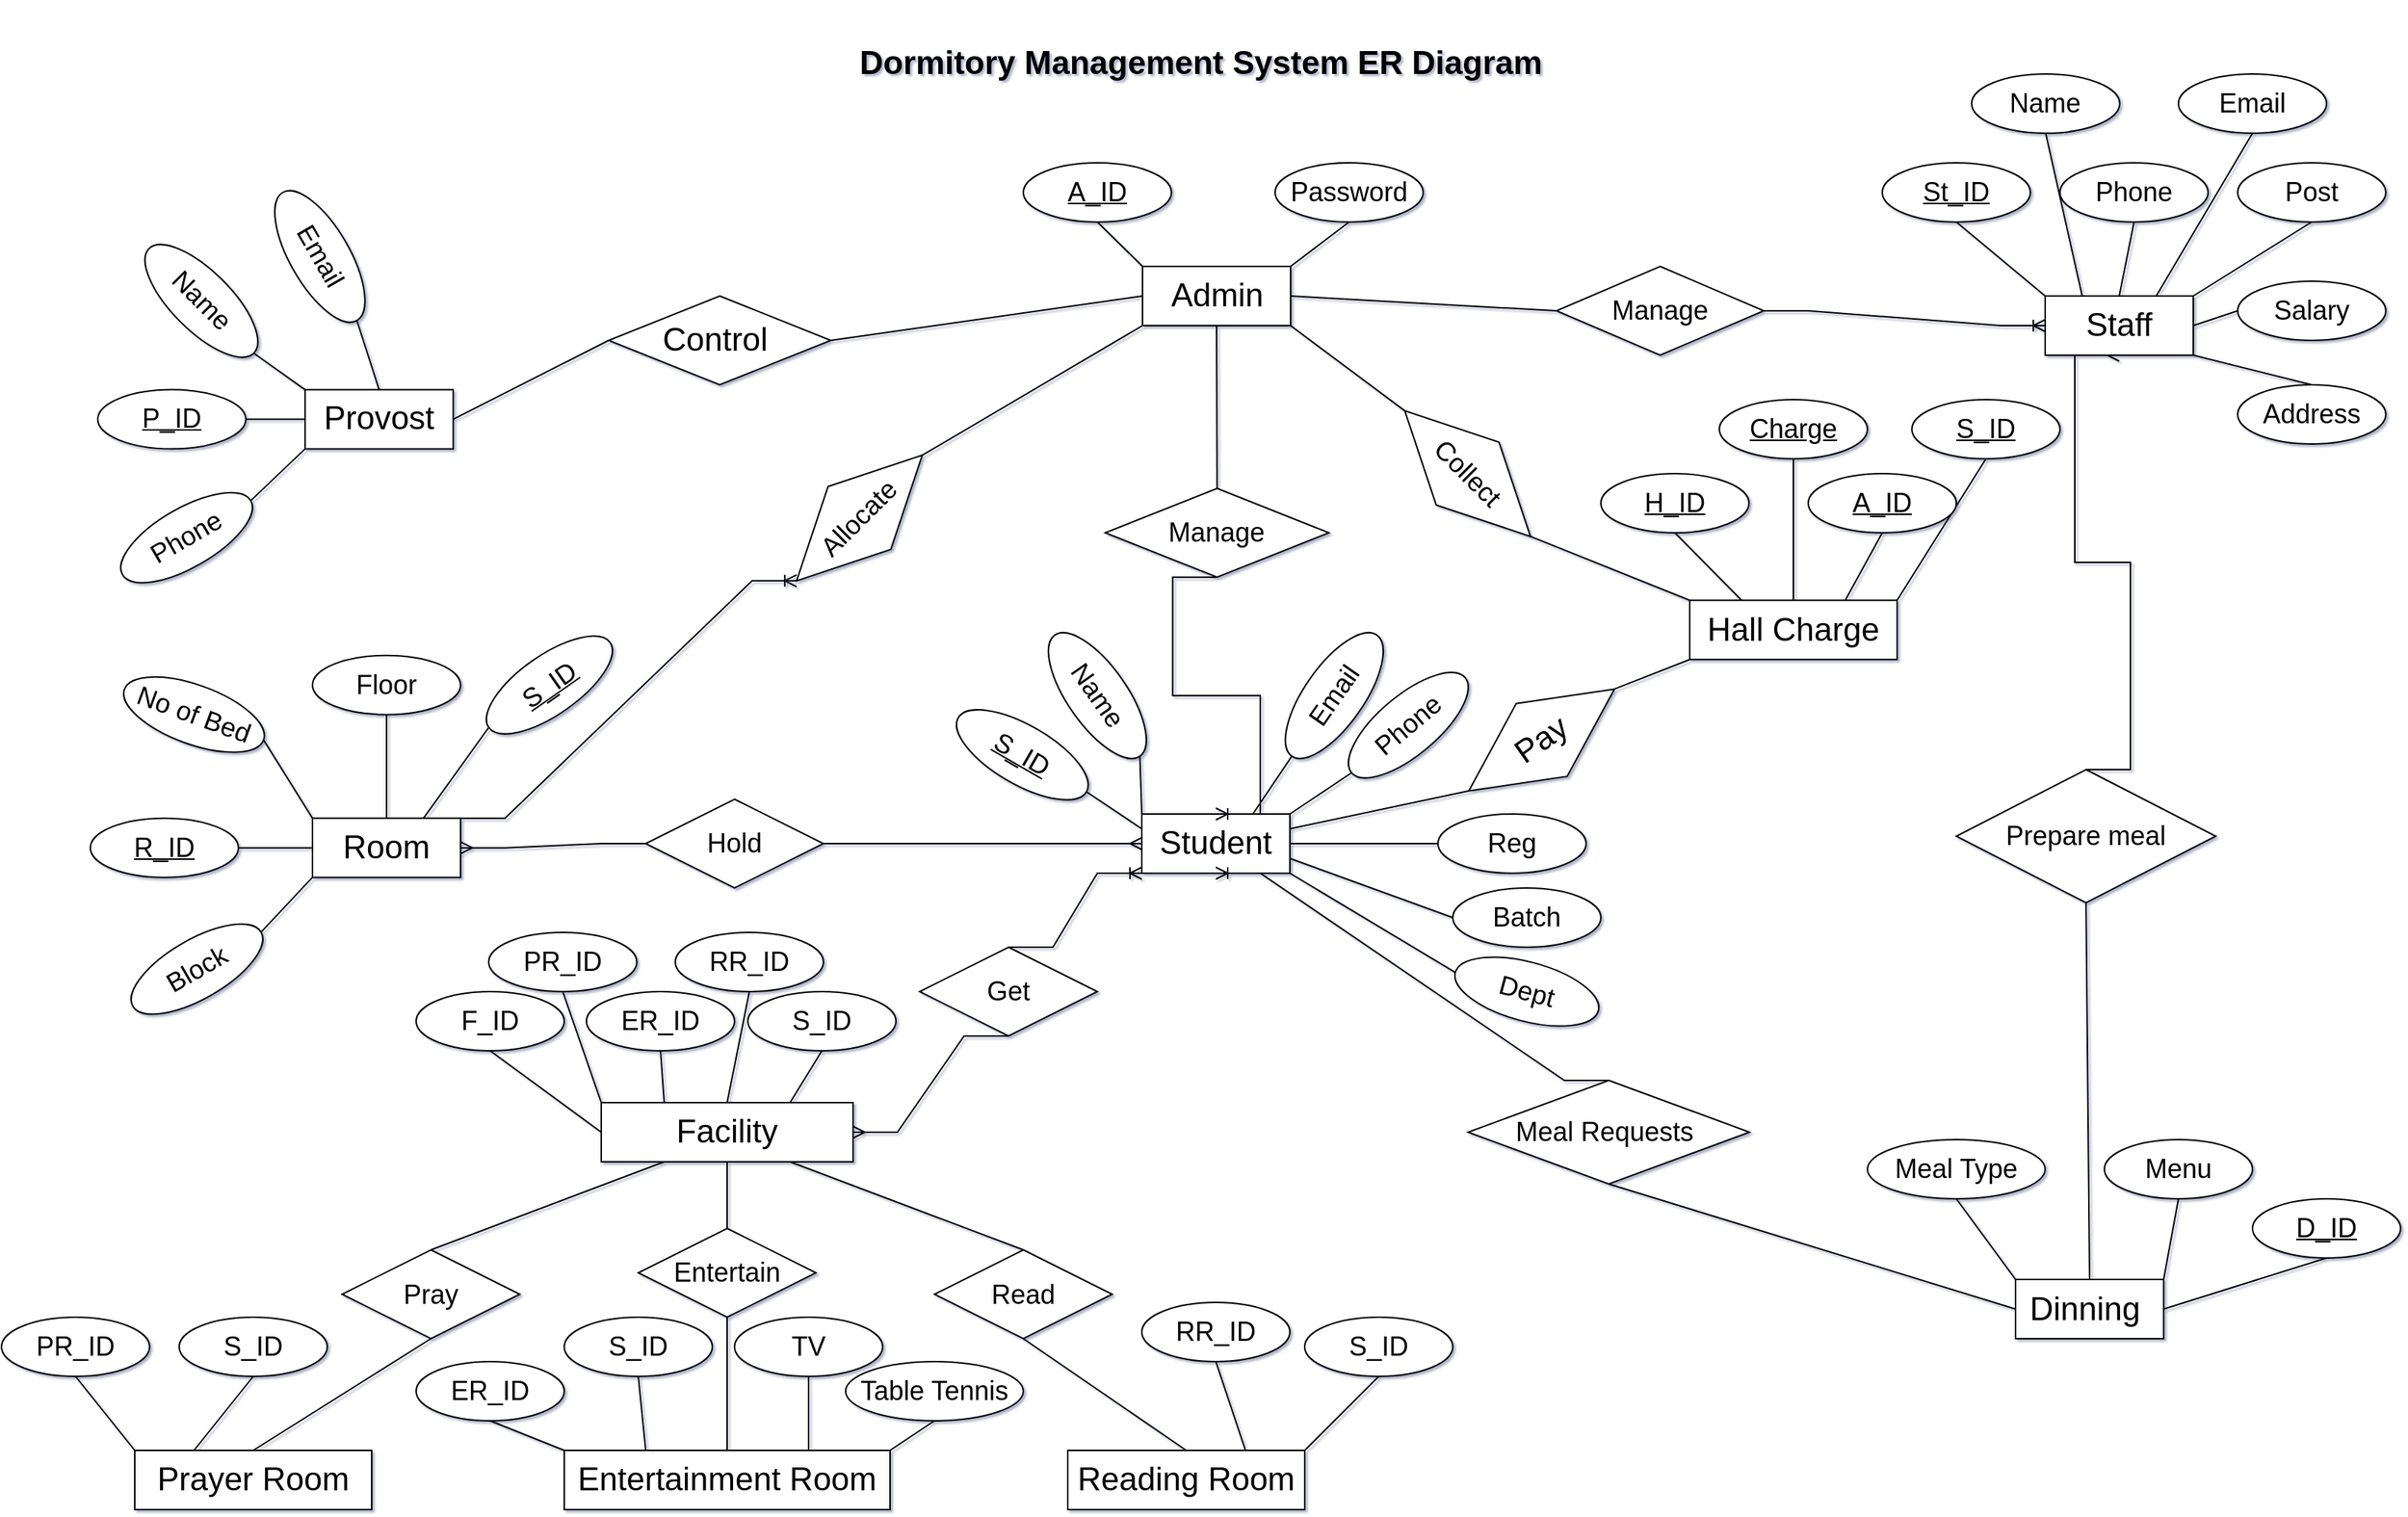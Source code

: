 <mxfile version="20.8.11" type="device"><diagram id="R2lEEEUBdFMjLlhIrx00" name="Page-1"><mxGraphModel dx="1588" dy="860" grid="1" gridSize="10" guides="1" tooltips="1" connect="1" arrows="1" fold="1" page="1" pageScale="1" pageWidth="850" pageHeight="1100" background="#ffffff" math="0" shadow="1" extFonts="Permanent Marker^https://fonts.googleapis.com/css?family=Permanent+Marker"><root><mxCell id="0"/><mxCell id="1" parent="0"/><mxCell id="vmOcX7wyVVu0I0GaRcEc-2" value="Dormitory Management System ER Diagram" style="text;align=center;fontStyle=1;verticalAlign=middle;spacingLeft=3;spacingRight=3;strokeColor=none;rotatable=0;points=[[0,0.5],[1,0.5]];portConstraint=eastwest;fontSize=22;" parent="1" vertex="1"><mxGeometry x="600" y="20" width="480" height="80" as="geometry"/></mxCell><mxCell id="vmOcX7wyVVu0I0GaRcEc-7" value="Student" style="whiteSpace=wrap;html=1;align=center;fontSize=22;" parent="1" vertex="1"><mxGeometry x="800" y="570" width="100" height="40" as="geometry"/></mxCell><mxCell id="vmOcX7wyVVu0I0GaRcEc-8" value="Hall Charge" style="whiteSpace=wrap;html=1;align=center;fontSize=22;" parent="1" vertex="1"><mxGeometry x="1170" y="425.62" width="140" height="40" as="geometry"/></mxCell><mxCell id="vmOcX7wyVVu0I0GaRcEc-17" value="Collect" style="shape=rhombus;perimeter=rhombusPerimeter;whiteSpace=wrap;html=1;align=center;fontSize=18;rotation=45;" parent="1" vertex="1"><mxGeometry x="960" y="310" width="120" height="60" as="geometry"/></mxCell><mxCell id="vmOcX7wyVVu0I0GaRcEc-18" value="Hold" style="shape=rhombus;perimeter=rhombusPerimeter;whiteSpace=wrap;html=1;align=center;fontSize=18;" parent="1" vertex="1"><mxGeometry x="465" y="560" width="120" height="60" as="geometry"/></mxCell><mxCell id="vmOcX7wyVVu0I0GaRcEc-19" value="Allocate" style="shape=rhombus;perimeter=rhombusPerimeter;whiteSpace=wrap;html=1;align=center;fontSize=18;rotation=-45;" parent="1" vertex="1"><mxGeometry x="549.34" y="340" width="120" height="60" as="geometry"/></mxCell><mxCell id="vmOcX7wyVVu0I0GaRcEc-21" value="Control&amp;nbsp;" style="shape=rhombus;perimeter=rhombusPerimeter;whiteSpace=wrap;html=1;align=center;fontSize=22;rotation=0;" parent="1" vertex="1"><mxGeometry x="440" y="220" width="150" height="60" as="geometry"/></mxCell><mxCell id="vmOcX7wyVVu0I0GaRcEc-22" value="Manage" style="shape=rhombus;perimeter=rhombusPerimeter;whiteSpace=wrap;html=1;align=center;fontSize=18;" parent="1" vertex="1"><mxGeometry x="1080" y="200" width="140" height="60" as="geometry"/></mxCell><mxCell id="vmOcX7wyVVu0I0GaRcEc-24" value="Prepare meal" style="shape=rhombus;perimeter=rhombusPerimeter;whiteSpace=wrap;html=1;align=center;fontSize=18;rotation=0;" parent="1" vertex="1"><mxGeometry x="1350" y="540" width="175.17" height="90" as="geometry"/></mxCell><mxCell id="vmOcX7wyVVu0I0GaRcEc-25" value="Meal Requests&amp;nbsp;" style="shape=rhombus;perimeter=rhombusPerimeter;whiteSpace=wrap;html=1;align=center;fontSize=18;" parent="1" vertex="1"><mxGeometry x="1020.34" y="750" width="190" height="70" as="geometry"/></mxCell><mxCell id="vmOcX7wyVVu0I0GaRcEc-26" value="Get" style="shape=rhombus;perimeter=rhombusPerimeter;whiteSpace=wrap;html=1;align=center;fontSize=18;rotation=0;" parent="1" vertex="1"><mxGeometry x="650" y="660" width="120" height="60" as="geometry"/></mxCell><mxCell id="vmOcX7wyVVu0I0GaRcEc-27" value="Pay" style="shape=rhombus;perimeter=rhombusPerimeter;whiteSpace=wrap;html=1;align=center;fontSize=22;rotation=-35;" parent="1" vertex="1"><mxGeometry x="1010" y="490" width="120" height="60" as="geometry"/></mxCell><mxCell id="vmOcX7wyVVu0I0GaRcEc-28" value="Manage" style="shape=rhombus;perimeter=rhombusPerimeter;whiteSpace=wrap;html=1;align=center;fontSize=18;" parent="1" vertex="1"><mxGeometry x="775.34" y="350" width="151" height="60" as="geometry"/></mxCell><mxCell id="vmOcX7wyVVu0I0GaRcEc-30" value="" style="endArrow=none;html=1;rounded=0;fontSize=22;exitX=0.5;exitY=1;exitDx=0;exitDy=0;entryX=0.5;entryY=0;entryDx=0;entryDy=0;" parent="1" source="vmOcX7wyVVu0I0GaRcEc-3" target="vmOcX7wyVVu0I0GaRcEc-28" edge="1"><mxGeometry relative="1" as="geometry"><mxPoint x="440" y="390" as="sourcePoint"/><mxPoint x="600" y="390" as="targetPoint"/></mxGeometry></mxCell><mxCell id="vmOcX7wyVVu0I0GaRcEc-33" value="" style="endArrow=none;html=1;rounded=0;fontSize=18;exitX=1;exitY=0.5;exitDx=0;exitDy=0;entryX=0;entryY=0.5;entryDx=0;entryDy=0;" parent="1" source="vmOcX7wyVVu0I0GaRcEc-3" target="vmOcX7wyVVu0I0GaRcEc-22" edge="1"><mxGeometry relative="1" as="geometry"><mxPoint x="650" y="260" as="sourcePoint"/><mxPoint x="760" y="260" as="targetPoint"/></mxGeometry></mxCell><mxCell id="vmOcX7wyVVu0I0GaRcEc-35" value="" style="edgeStyle=entityRelationEdgeStyle;fontSize=12;html=1;endArrow=ERoneToMany;rounded=0;entryX=0.5;entryY=0;entryDx=0;entryDy=0;exitX=0.5;exitY=1;exitDx=0;exitDy=0;" parent="1" source="vmOcX7wyVVu0I0GaRcEc-28" target="vmOcX7wyVVu0I0GaRcEc-7" edge="1"><mxGeometry width="100" height="100" relative="1" as="geometry"><mxPoint x="590" y="510" as="sourcePoint"/><mxPoint x="690" y="410" as="targetPoint"/></mxGeometry></mxCell><mxCell id="vmOcX7wyVVu0I0GaRcEc-36" value="" style="edgeStyle=entityRelationEdgeStyle;fontSize=12;html=1;endArrow=ERoneToMany;rounded=0;entryX=0;entryY=0.5;entryDx=0;entryDy=0;" parent="1" source="vmOcX7wyVVu0I0GaRcEc-22" target="vmOcX7wyVVu0I0GaRcEc-4" edge="1"><mxGeometry width="100" height="100" relative="1" as="geometry"><mxPoint x="890" y="400" as="sourcePoint"/><mxPoint x="990" y="300" as="targetPoint"/></mxGeometry></mxCell><mxCell id="vmOcX7wyVVu0I0GaRcEc-38" value="" style="edgeStyle=entityRelationEdgeStyle;fontSize=12;html=1;endArrow=ERmany;rounded=0;entryX=0.5;entryY=1;entryDx=0;entryDy=0;exitX=0.5;exitY=0;exitDx=0;exitDy=0;" parent="1" source="vmOcX7wyVVu0I0GaRcEc-24" target="vmOcX7wyVVu0I0GaRcEc-4" edge="1"><mxGeometry width="100" height="100" relative="1" as="geometry"><mxPoint x="1409.66" y="550" as="sourcePoint"/><mxPoint x="790" y="470" as="targetPoint"/></mxGeometry></mxCell><mxCell id="vmOcX7wyVVu0I0GaRcEc-41" value="" style="endArrow=none;html=1;rounded=0;fontSize=18;entryX=0;entryY=0.5;entryDx=0;entryDy=0;exitX=1;exitY=0.5;exitDx=0;exitDy=0;" parent="1" source="vmOcX7wyVVu0I0GaRcEc-5" target="vmOcX7wyVVu0I0GaRcEc-21" edge="1"><mxGeometry relative="1" as="geometry"><mxPoint x="340" y="300" as="sourcePoint"/><mxPoint x="410" y="300" as="targetPoint"/></mxGeometry></mxCell><mxCell id="vmOcX7wyVVu0I0GaRcEc-43" value="" style="endArrow=none;html=1;rounded=0;fontSize=18;entryX=0;entryY=0.5;entryDx=0;entryDy=0;exitX=1;exitY=0.5;exitDx=0;exitDy=0;" parent="1" source="vmOcX7wyVVu0I0GaRcEc-21" target="vmOcX7wyVVu0I0GaRcEc-3" edge="1"><mxGeometry relative="1" as="geometry"><mxPoint x="590" y="280" as="sourcePoint"/><mxPoint x="750" y="280" as="targetPoint"/></mxGeometry></mxCell><mxCell id="vmOcX7wyVVu0I0GaRcEc-44" value="" style="edgeStyle=entityRelationEdgeStyle;fontSize=12;html=1;endArrow=ERmany;rounded=0;entryX=0;entryY=0.5;entryDx=0;entryDy=0;exitX=1;exitY=0.5;exitDx=0;exitDy=0;" parent="1" source="vmOcX7wyVVu0I0GaRcEc-18" target="vmOcX7wyVVu0I0GaRcEc-7" edge="1"><mxGeometry width="100" height="100" relative="1" as="geometry"><mxPoint x="740" y="760" as="sourcePoint"/><mxPoint x="840" y="660" as="targetPoint"/></mxGeometry></mxCell><mxCell id="vmOcX7wyVVu0I0GaRcEc-45" value="" style="edgeStyle=entityRelationEdgeStyle;fontSize=12;html=1;endArrow=ERmany;rounded=0;entryX=1;entryY=0.5;entryDx=0;entryDy=0;exitX=0;exitY=0.5;exitDx=0;exitDy=0;" parent="1" source="vmOcX7wyVVu0I0GaRcEc-18" target="vmOcX7wyVVu0I0GaRcEc-6" edge="1"><mxGeometry width="100" height="100" relative="1" as="geometry"><mxPoint x="740" y="760" as="sourcePoint"/><mxPoint x="840" y="660" as="targetPoint"/></mxGeometry></mxCell><mxCell id="vmOcX7wyVVu0I0GaRcEc-49" value="" style="endArrow=none;html=1;rounded=0;fontSize=18;entryX=0.5;entryY=1;entryDx=0;entryDy=0;exitX=0;exitY=0.5;exitDx=0;exitDy=0;" parent="1" source="vmOcX7wyVVu0I0GaRcEc-12" target="vmOcX7wyVVu0I0GaRcEc-25" edge="1"><mxGeometry relative="1" as="geometry"><mxPoint x="600" y="920" as="sourcePoint"/><mxPoint x="870" y="710" as="targetPoint"/></mxGeometry></mxCell><mxCell id="vmOcX7wyVVu0I0GaRcEc-51" value="" style="edgeStyle=entityRelationEdgeStyle;fontSize=12;html=1;endArrow=ERoneToMany;rounded=0;exitX=0.5;exitY=0;exitDx=0;exitDy=0;entryX=0.5;entryY=1;entryDx=0;entryDy=0;" parent="1" source="vmOcX7wyVVu0I0GaRcEc-25" target="vmOcX7wyVVu0I0GaRcEc-7" edge="1"><mxGeometry width="100" height="100" relative="1" as="geometry"><mxPoint x="740" y="760" as="sourcePoint"/><mxPoint x="600" y="660" as="targetPoint"/></mxGeometry></mxCell><mxCell id="vmOcX7wyVVu0I0GaRcEc-52" value="" style="edgeStyle=entityRelationEdgeStyle;fontSize=12;html=1;endArrow=ERoneToMany;rounded=0;entryX=0;entryY=1;entryDx=0;entryDy=0;exitX=0.5;exitY=0;exitDx=0;exitDy=0;" parent="1" source="vmOcX7wyVVu0I0GaRcEc-26" target="vmOcX7wyVVu0I0GaRcEc-7" edge="1"><mxGeometry width="100" height="100" relative="1" as="geometry"><mxPoint x="740" y="760" as="sourcePoint"/><mxPoint x="840" y="660" as="targetPoint"/></mxGeometry></mxCell><mxCell id="vmOcX7wyVVu0I0GaRcEc-53" value="" style="endArrow=none;html=1;rounded=0;fontSize=18;exitX=0.5;exitY=0;exitDx=0;exitDy=0;entryX=0.5;entryY=1;entryDx=0;entryDy=0;" parent="1" source="vmOcX7wyVVu0I0GaRcEc-12" target="vmOcX7wyVVu0I0GaRcEc-24" edge="1"><mxGeometry relative="1" as="geometry"><mxPoint x="710" y="710" as="sourcePoint"/><mxPoint x="870" y="710" as="targetPoint"/></mxGeometry></mxCell><mxCell id="vmOcX7wyVVu0I0GaRcEc-55" value="" style="endArrow=none;html=1;rounded=0;fontSize=18;exitX=1;exitY=1;exitDx=0;exitDy=0;entryX=0;entryY=0.5;entryDx=0;entryDy=0;" parent="1" source="vmOcX7wyVVu0I0GaRcEc-3" target="vmOcX7wyVVu0I0GaRcEc-17" edge="1"><mxGeometry relative="1" as="geometry"><mxPoint x="710" y="460" as="sourcePoint"/><mxPoint x="870" y="460" as="targetPoint"/></mxGeometry></mxCell><mxCell id="vmOcX7wyVVu0I0GaRcEc-56" value="" style="endArrow=none;html=1;rounded=0;fontSize=18;entryX=0;entryY=0;entryDx=0;entryDy=0;exitX=1;exitY=0.5;exitDx=0;exitDy=0;" parent="1" source="vmOcX7wyVVu0I0GaRcEc-17" target="vmOcX7wyVVu0I0GaRcEc-8" edge="1"><mxGeometry relative="1" as="geometry"><mxPoint x="790" y="400" as="sourcePoint"/><mxPoint x="950" y="400" as="targetPoint"/></mxGeometry></mxCell><mxCell id="vmOcX7wyVVu0I0GaRcEc-57" value="" style="endArrow=none;html=1;rounded=0;fontSize=18;exitX=1;exitY=0.25;exitDx=0;exitDy=0;entryX=0;entryY=0.5;entryDx=0;entryDy=0;" parent="1" source="vmOcX7wyVVu0I0GaRcEc-7" target="vmOcX7wyVVu0I0GaRcEc-27" edge="1"><mxGeometry relative="1" as="geometry"><mxPoint x="710" y="460" as="sourcePoint"/><mxPoint x="870" y="460" as="targetPoint"/></mxGeometry></mxCell><mxCell id="vmOcX7wyVVu0I0GaRcEc-58" value="" style="endArrow=none;html=1;rounded=0;fontSize=18;exitX=1;exitY=0.5;exitDx=0;exitDy=0;entryX=0;entryY=1;entryDx=0;entryDy=0;" parent="1" source="vmOcX7wyVVu0I0GaRcEc-27" target="vmOcX7wyVVu0I0GaRcEc-8" edge="1"><mxGeometry relative="1" as="geometry"><mxPoint x="710" y="460" as="sourcePoint"/><mxPoint x="870" y="460" as="targetPoint"/></mxGeometry></mxCell><mxCell id="vmOcX7wyVVu0I0GaRcEc-59" value="" style="endArrow=none;html=1;rounded=0;fontSize=18;entryX=0;entryY=1;entryDx=0;entryDy=0;exitX=1;exitY=0.5;exitDx=0;exitDy=0;" parent="1" source="vmOcX7wyVVu0I0GaRcEc-19" target="vmOcX7wyVVu0I0GaRcEc-3" edge="1"><mxGeometry relative="1" as="geometry"><mxPoint x="710" y="460" as="sourcePoint"/><mxPoint x="870" y="460" as="targetPoint"/></mxGeometry></mxCell><mxCell id="vmOcX7wyVVu0I0GaRcEc-60" value="" style="edgeStyle=entityRelationEdgeStyle;fontSize=12;html=1;endArrow=ERoneToMany;rounded=0;exitX=1;exitY=0;exitDx=0;exitDy=0;entryX=0;entryY=0.5;entryDx=0;entryDy=0;" parent="1" source="vmOcX7wyVVu0I0GaRcEc-6" target="vmOcX7wyVVu0I0GaRcEc-19" edge="1"><mxGeometry width="100" height="100" relative="1" as="geometry"><mxPoint x="740" y="510" as="sourcePoint"/><mxPoint x="840" y="410" as="targetPoint"/></mxGeometry></mxCell><mxCell id="vmOcX7wyVVu0I0GaRcEc-62" value="S_ID" style="ellipse;whiteSpace=wrap;html=1;align=center;fontStyle=4;fontSize=18;rotation=30;" parent="1" vertex="1"><mxGeometry x="669.34" y="510" width="100" height="40" as="geometry"/></mxCell><mxCell id="vmOcX7wyVVu0I0GaRcEc-73" value="Name" style="ellipse;whiteSpace=wrap;html=1;align=center;fontSize=18;rotation=55;" parent="1" vertex="1"><mxGeometry x="720" y="470" width="100" height="40" as="geometry"/></mxCell><mxCell id="vmOcX7wyVVu0I0GaRcEc-74" value="Phone" style="ellipse;whiteSpace=wrap;html=1;align=center;fontSize=18;rotation=-40;" parent="1" vertex="1"><mxGeometry x="930" y="490" width="100" height="40" as="geometry"/></mxCell><mxCell id="vmOcX7wyVVu0I0GaRcEc-110" value="Batch" style="ellipse;whiteSpace=wrap;html=1;align=center;fontSize=18;rotation=0;" parent="1" vertex="1"><mxGeometry x="1010" y="620" width="100" height="40" as="geometry"/></mxCell><mxCell id="vmOcX7wyVVu0I0GaRcEc-111" value="Dept" style="ellipse;whiteSpace=wrap;html=1;align=center;fontSize=18;rotation=15;" parent="1" vertex="1"><mxGeometry x="1010.0" y="670" width="100" height="40" as="geometry"/></mxCell><mxCell id="vmOcX7wyVVu0I0GaRcEc-112" value="Reg" style="ellipse;whiteSpace=wrap;html=1;align=center;fontSize=18;rotation=0;" parent="1" vertex="1"><mxGeometry x="1000" y="570" width="100" height="40" as="geometry"/></mxCell><mxCell id="vmOcX7wyVVu0I0GaRcEc-115" value="" style="endArrow=none;html=1;rounded=0;fontSize=18;exitX=1;exitY=0.5;exitDx=0;exitDy=0;entryX=0;entryY=0.25;entryDx=0;entryDy=0;" parent="1" source="vmOcX7wyVVu0I0GaRcEc-62" target="vmOcX7wyVVu0I0GaRcEc-7" edge="1"><mxGeometry relative="1" as="geometry"><mxPoint x="610" y="660" as="sourcePoint"/><mxPoint x="770" y="660" as="targetPoint"/></mxGeometry></mxCell><mxCell id="vmOcX7wyVVu0I0GaRcEc-116" value="" style="endArrow=none;html=1;rounded=0;fontSize=18;exitX=1;exitY=0.5;exitDx=0;exitDy=0;entryX=0;entryY=0;entryDx=0;entryDy=0;" parent="1" source="vmOcX7wyVVu0I0GaRcEc-73" target="vmOcX7wyVVu0I0GaRcEc-7" edge="1"><mxGeometry relative="1" as="geometry"><mxPoint x="560" y="660" as="sourcePoint"/><mxPoint x="720" y="660" as="targetPoint"/></mxGeometry></mxCell><mxCell id="vmOcX7wyVVu0I0GaRcEc-117" value="" style="endArrow=none;html=1;rounded=0;fontSize=18;exitX=0;exitY=0.5;exitDx=0;exitDy=0;entryX=0.75;entryY=0;entryDx=0;entryDy=0;" parent="1" source="vmOcX7wyVVu0I0GaRcEc-289" target="vmOcX7wyVVu0I0GaRcEc-7" edge="1"><mxGeometry relative="1" as="geometry"><mxPoint x="890" y="570" as="sourcePoint"/><mxPoint x="720" y="660" as="targetPoint"/></mxGeometry></mxCell><mxCell id="vmOcX7wyVVu0I0GaRcEc-118" value="" style="endArrow=none;html=1;rounded=0;fontSize=18;exitX=1;exitY=0;exitDx=0;exitDy=0;entryX=0;entryY=0.5;entryDx=0;entryDy=0;" parent="1" source="vmOcX7wyVVu0I0GaRcEc-7" target="vmOcX7wyVVu0I0GaRcEc-74" edge="1"><mxGeometry relative="1" as="geometry"><mxPoint x="560" y="660" as="sourcePoint"/><mxPoint x="720" y="660" as="targetPoint"/></mxGeometry></mxCell><mxCell id="vmOcX7wyVVu0I0GaRcEc-119" value="" style="endArrow=none;html=1;rounded=0;fontSize=18;entryX=0;entryY=0.5;entryDx=0;entryDy=0;exitX=1;exitY=0.5;exitDx=0;exitDy=0;" parent="1" source="vmOcX7wyVVu0I0GaRcEc-7" target="vmOcX7wyVVu0I0GaRcEc-112" edge="1"><mxGeometry relative="1" as="geometry"><mxPoint x="560" y="660" as="sourcePoint"/><mxPoint x="720" y="660" as="targetPoint"/></mxGeometry></mxCell><mxCell id="vmOcX7wyVVu0I0GaRcEc-120" value="" style="endArrow=none;html=1;rounded=0;fontSize=18;entryX=0;entryY=0.5;entryDx=0;entryDy=0;exitX=1;exitY=0.75;exitDx=0;exitDy=0;" parent="1" source="vmOcX7wyVVu0I0GaRcEc-7" target="vmOcX7wyVVu0I0GaRcEc-110" edge="1"><mxGeometry relative="1" as="geometry"><mxPoint x="560" y="660" as="sourcePoint"/><mxPoint x="720" y="660" as="targetPoint"/></mxGeometry></mxCell><mxCell id="vmOcX7wyVVu0I0GaRcEc-121" value="" style="endArrow=none;html=1;rounded=0;fontSize=18;exitX=1;exitY=1;exitDx=0;exitDy=0;entryX=0;entryY=0.5;entryDx=0;entryDy=0;" parent="1" source="vmOcX7wyVVu0I0GaRcEc-7" target="vmOcX7wyVVu0I0GaRcEc-111" edge="1"><mxGeometry relative="1" as="geometry"><mxPoint x="560" y="660" as="sourcePoint"/><mxPoint x="720" y="660" as="targetPoint"/></mxGeometry></mxCell><mxCell id="vmOcX7wyVVu0I0GaRcEc-123" value="" style="group" parent="1" vertex="1" connectable="0"><mxGeometry x="1300" y="70" width="340" height="290" as="geometry"/></mxCell><mxCell id="vmOcX7wyVVu0I0GaRcEc-4" value="Staff" style="whiteSpace=wrap;html=1;align=center;fontSize=22;" parent="vmOcX7wyVVu0I0GaRcEc-123" vertex="1"><mxGeometry x="110" y="150" width="100" height="40" as="geometry"/></mxCell><mxCell id="vmOcX7wyVVu0I0GaRcEc-61" value="St_ID" style="ellipse;whiteSpace=wrap;html=1;align=center;fontStyle=4;fontSize=18;" parent="vmOcX7wyVVu0I0GaRcEc-123" vertex="1"><mxGeometry y="60" width="100" height="40" as="geometry"/></mxCell><mxCell id="vmOcX7wyVVu0I0GaRcEc-65" value="Phone" style="ellipse;whiteSpace=wrap;html=1;align=center;fontSize=18;" parent="vmOcX7wyVVu0I0GaRcEc-123" vertex="1"><mxGeometry x="120" y="60" width="100" height="40" as="geometry"/></mxCell><mxCell id="vmOcX7wyVVu0I0GaRcEc-66" value="Post" style="ellipse;whiteSpace=wrap;html=1;align=center;fontSize=18;" parent="vmOcX7wyVVu0I0GaRcEc-123" vertex="1"><mxGeometry x="240" y="60" width="100" height="40" as="geometry"/></mxCell><mxCell id="vmOcX7wyVVu0I0GaRcEc-68" value="Email" style="ellipse;whiteSpace=wrap;html=1;align=center;fontSize=18;" parent="vmOcX7wyVVu0I0GaRcEc-123" vertex="1"><mxGeometry x="200" width="100" height="40" as="geometry"/></mxCell><mxCell id="vmOcX7wyVVu0I0GaRcEc-69" value="Salary" style="ellipse;whiteSpace=wrap;html=1;align=center;fontSize=18;rotation=0;" parent="vmOcX7wyVVu0I0GaRcEc-123" vertex="1"><mxGeometry x="240" y="140" width="100" height="40" as="geometry"/></mxCell><mxCell id="vmOcX7wyVVu0I0GaRcEc-70" value="Address" style="ellipse;whiteSpace=wrap;html=1;align=center;fontSize=18;" parent="vmOcX7wyVVu0I0GaRcEc-123" vertex="1"><mxGeometry x="240" y="210" width="100" height="40" as="geometry"/></mxCell><mxCell id="vmOcX7wyVVu0I0GaRcEc-86" value="Name" style="ellipse;whiteSpace=wrap;html=1;align=center;fontSize=18;" parent="vmOcX7wyVVu0I0GaRcEc-123" vertex="1"><mxGeometry x="60.34" width="100" height="40" as="geometry"/></mxCell><mxCell id="vmOcX7wyVVu0I0GaRcEc-103" value="" style="endArrow=none;html=1;rounded=0;fontSize=18;exitX=0.5;exitY=1;exitDx=0;exitDy=0;entryX=0;entryY=0;entryDx=0;entryDy=0;" parent="vmOcX7wyVVu0I0GaRcEc-123" source="vmOcX7wyVVu0I0GaRcEc-61" target="vmOcX7wyVVu0I0GaRcEc-4" edge="1"><mxGeometry relative="1" as="geometry"><mxPoint x="90" y="120" as="sourcePoint"/><mxPoint x="250" y="120" as="targetPoint"/></mxGeometry></mxCell><mxCell id="vmOcX7wyVVu0I0GaRcEc-104" value="" style="endArrow=none;html=1;rounded=0;fontSize=18;exitX=0.5;exitY=1;exitDx=0;exitDy=0;entryX=0.25;entryY=0;entryDx=0;entryDy=0;" parent="vmOcX7wyVVu0I0GaRcEc-123" source="vmOcX7wyVVu0I0GaRcEc-86" target="vmOcX7wyVVu0I0GaRcEc-4" edge="1"><mxGeometry relative="1" as="geometry"><mxPoint x="90" y="120" as="sourcePoint"/><mxPoint x="250" y="120" as="targetPoint"/></mxGeometry></mxCell><mxCell id="vmOcX7wyVVu0I0GaRcEc-105" value="" style="endArrow=none;html=1;rounded=0;fontSize=18;exitX=0.5;exitY=1;exitDx=0;exitDy=0;entryX=0.5;entryY=0;entryDx=0;entryDy=0;" parent="vmOcX7wyVVu0I0GaRcEc-123" source="vmOcX7wyVVu0I0GaRcEc-65" target="vmOcX7wyVVu0I0GaRcEc-4" edge="1"><mxGeometry relative="1" as="geometry"><mxPoint x="90" y="120" as="sourcePoint"/><mxPoint x="250" y="120" as="targetPoint"/></mxGeometry></mxCell><mxCell id="vmOcX7wyVVu0I0GaRcEc-106" value="" style="endArrow=none;html=1;rounded=0;fontSize=18;entryX=0.5;entryY=1;entryDx=0;entryDy=0;exitX=1;exitY=0;exitDx=0;exitDy=0;" parent="vmOcX7wyVVu0I0GaRcEc-123" source="vmOcX7wyVVu0I0GaRcEc-4" target="vmOcX7wyVVu0I0GaRcEc-66" edge="1"><mxGeometry relative="1" as="geometry"><mxPoint x="90" y="120" as="sourcePoint"/><mxPoint x="250" y="120" as="targetPoint"/></mxGeometry></mxCell><mxCell id="vmOcX7wyVVu0I0GaRcEc-107" value="" style="endArrow=none;html=1;rounded=0;fontSize=18;entryX=0.5;entryY=1;entryDx=0;entryDy=0;exitX=0.75;exitY=0;exitDx=0;exitDy=0;" parent="vmOcX7wyVVu0I0GaRcEc-123" source="vmOcX7wyVVu0I0GaRcEc-4" target="vmOcX7wyVVu0I0GaRcEc-68" edge="1"><mxGeometry relative="1" as="geometry"><mxPoint x="90" y="120" as="sourcePoint"/><mxPoint x="250" y="120" as="targetPoint"/></mxGeometry></mxCell><mxCell id="vmOcX7wyVVu0I0GaRcEc-108" value="" style="endArrow=none;html=1;rounded=0;fontSize=18;exitX=1;exitY=0.5;exitDx=0;exitDy=0;entryX=0;entryY=0.5;entryDx=0;entryDy=0;" parent="vmOcX7wyVVu0I0GaRcEc-123" source="vmOcX7wyVVu0I0GaRcEc-4" target="vmOcX7wyVVu0I0GaRcEc-69" edge="1"><mxGeometry relative="1" as="geometry"><mxPoint x="150" y="230" as="sourcePoint"/><mxPoint x="310" y="230" as="targetPoint"/></mxGeometry></mxCell><mxCell id="vmOcX7wyVVu0I0GaRcEc-109" value="" style="endArrow=none;html=1;rounded=0;fontSize=18;exitX=1;exitY=1;exitDx=0;exitDy=0;entryX=0.5;entryY=0;entryDx=0;entryDy=0;" parent="vmOcX7wyVVu0I0GaRcEc-123" source="vmOcX7wyVVu0I0GaRcEc-4" target="vmOcX7wyVVu0I0GaRcEc-70" edge="1"><mxGeometry relative="1" as="geometry"><mxPoint x="150" y="230" as="sourcePoint"/><mxPoint x="310" y="230" as="targetPoint"/></mxGeometry></mxCell><mxCell id="8wbjMjWn-PtUXo4_V5eB-3" value="S_ID" style="ellipse;whiteSpace=wrap;html=1;align=center;fontStyle=4;fontSize=18;rotation=0;" vertex="1" parent="vmOcX7wyVVu0I0GaRcEc-123"><mxGeometry x="20" y="220" width="100" height="40" as="geometry"/></mxCell><mxCell id="vmOcX7wyVVu0I0GaRcEc-128" value="" style="group" parent="1" vertex="1" connectable="0"><mxGeometry x="95" y="139.999" width="240" height="285.622" as="geometry"/></mxCell><mxCell id="vmOcX7wyVVu0I0GaRcEc-5" value="Provost" style="whiteSpace=wrap;html=1;align=center;fontSize=22;" parent="vmOcX7wyVVu0I0GaRcEc-128" vertex="1"><mxGeometry x="140" y="143.301" width="100" height="40" as="geometry"/></mxCell><mxCell id="vmOcX7wyVVu0I0GaRcEc-63" value="P_ID" style="ellipse;whiteSpace=wrap;html=1;align=center;fontStyle=4;fontSize=18;" parent="vmOcX7wyVVu0I0GaRcEc-128" vertex="1"><mxGeometry y="143.301" width="100" height="40" as="geometry"/></mxCell><mxCell id="vmOcX7wyVVu0I0GaRcEc-87" value="Name" style="ellipse;whiteSpace=wrap;html=1;align=center;fontSize=18;rotation=45;" parent="vmOcX7wyVVu0I0GaRcEc-128" vertex="1"><mxGeometry x="20" y="63.301" width="100" height="40" as="geometry"/></mxCell><mxCell id="vmOcX7wyVVu0I0GaRcEc-88" value="Email" style="ellipse;whiteSpace=wrap;html=1;align=center;fontSize=18;rotation=60;" parent="vmOcX7wyVVu0I0GaRcEc-128" vertex="1"><mxGeometry x="100" y="33.301" width="100" height="40" as="geometry"/></mxCell><mxCell id="vmOcX7wyVVu0I0GaRcEc-89" value="Phone" style="ellipse;whiteSpace=wrap;html=1;align=center;fontSize=18;rotation=-30;" parent="vmOcX7wyVVu0I0GaRcEc-128" vertex="1"><mxGeometry x="10" y="223.301" width="100" height="40" as="geometry"/></mxCell><mxCell id="vmOcX7wyVVu0I0GaRcEc-90" value="" style="endArrow=none;html=1;rounded=0;fontSize=18;exitX=1;exitY=0.5;exitDx=0;exitDy=0;entryX=0.5;entryY=0;entryDx=0;entryDy=0;" parent="vmOcX7wyVVu0I0GaRcEc-128" source="vmOcX7wyVVu0I0GaRcEc-88" target="vmOcX7wyVVu0I0GaRcEc-5" edge="1"><mxGeometry relative="1" as="geometry"><mxPoint x="170" y="103.301" as="sourcePoint"/><mxPoint x="330" y="103.301" as="targetPoint"/></mxGeometry></mxCell><mxCell id="vmOcX7wyVVu0I0GaRcEc-91" value="" style="endArrow=none;html=1;rounded=0;fontSize=18;exitX=1;exitY=0.5;exitDx=0;exitDy=0;entryX=0;entryY=0.5;entryDx=0;entryDy=0;" parent="vmOcX7wyVVu0I0GaRcEc-128" source="vmOcX7wyVVu0I0GaRcEc-63" target="vmOcX7wyVVu0I0GaRcEc-5" edge="1"><mxGeometry relative="1" as="geometry"><mxPoint x="120" y="163.301" as="sourcePoint"/><mxPoint x="280" y="163.301" as="targetPoint"/></mxGeometry></mxCell><mxCell id="vmOcX7wyVVu0I0GaRcEc-92" value="" style="endArrow=none;html=1;rounded=0;fontSize=18;exitX=1;exitY=0.5;exitDx=0;exitDy=0;entryX=0;entryY=0;entryDx=0;entryDy=0;" parent="vmOcX7wyVVu0I0GaRcEc-128" source="vmOcX7wyVVu0I0GaRcEc-87" target="vmOcX7wyVVu0I0GaRcEc-5" edge="1"><mxGeometry relative="1" as="geometry"><mxPoint x="120" y="163.301" as="sourcePoint"/><mxPoint x="280" y="163.301" as="targetPoint"/></mxGeometry></mxCell><mxCell id="vmOcX7wyVVu0I0GaRcEc-93" value="" style="endArrow=none;html=1;rounded=0;fontSize=18;exitX=1;exitY=0.5;exitDx=0;exitDy=0;entryX=0;entryY=1;entryDx=0;entryDy=0;" parent="vmOcX7wyVVu0I0GaRcEc-128" source="vmOcX7wyVVu0I0GaRcEc-89" target="vmOcX7wyVVu0I0GaRcEc-5" edge="1"><mxGeometry relative="1" as="geometry"><mxPoint x="120" y="163.301" as="sourcePoint"/><mxPoint x="280" y="163.301" as="targetPoint"/></mxGeometry></mxCell><mxCell id="vmOcX7wyVVu0I0GaRcEc-129" value="" style="group" parent="1" vertex="1" connectable="0"><mxGeometry x="90" y="462.84" width="250" height="254.321" as="geometry"/></mxCell><mxCell id="vmOcX7wyVVu0I0GaRcEc-6" value="Room" style="whiteSpace=wrap;html=1;align=center;fontSize=22;" parent="vmOcX7wyVVu0I0GaRcEc-129" vertex="1"><mxGeometry x="150" y="110" width="100" height="40" as="geometry"/></mxCell><mxCell id="vmOcX7wyVVu0I0GaRcEc-67" value="Floor" style="ellipse;whiteSpace=wrap;html=1;align=center;fontSize=18;" parent="vmOcX7wyVVu0I0GaRcEc-129" vertex="1"><mxGeometry x="150" width="100" height="40" as="geometry"/></mxCell><mxCell id="vmOcX7wyVVu0I0GaRcEc-83" value="R_ID" style="ellipse;whiteSpace=wrap;html=1;align=center;fontStyle=4;fontSize=18;" parent="vmOcX7wyVVu0I0GaRcEc-129" vertex="1"><mxGeometry y="110" width="100" height="40" as="geometry"/></mxCell><mxCell id="vmOcX7wyVVu0I0GaRcEc-84" value="No of Bed" style="ellipse;whiteSpace=wrap;html=1;align=center;fontSize=18;rotation=20;" parent="vmOcX7wyVVu0I0GaRcEc-129" vertex="1"><mxGeometry x="20" y="20" width="100" height="40" as="geometry"/></mxCell><mxCell id="vmOcX7wyVVu0I0GaRcEc-85" value="Block" style="ellipse;whiteSpace=wrap;html=1;align=center;fontSize=18;rotation=-30;" parent="vmOcX7wyVVu0I0GaRcEc-129" vertex="1"><mxGeometry x="22" y="192" width="100" height="40" as="geometry"/></mxCell><mxCell id="vmOcX7wyVVu0I0GaRcEc-94" value="" style="endArrow=none;html=1;rounded=0;fontSize=18;exitX=1;exitY=0.5;exitDx=0;exitDy=0;entryX=0;entryY=0.5;entryDx=0;entryDy=0;" parent="vmOcX7wyVVu0I0GaRcEc-129" source="vmOcX7wyVVu0I0GaRcEc-83" target="vmOcX7wyVVu0I0GaRcEc-6" edge="1"><mxGeometry relative="1" as="geometry"><mxPoint x="30" y="140" as="sourcePoint"/><mxPoint x="190" y="140" as="targetPoint"/></mxGeometry></mxCell><mxCell id="vmOcX7wyVVu0I0GaRcEc-95" value="" style="endArrow=none;html=1;rounded=0;fontSize=18;entryX=0;entryY=0;entryDx=0;entryDy=0;exitX=1;exitY=0.5;exitDx=0;exitDy=0;" parent="vmOcX7wyVVu0I0GaRcEc-129" source="vmOcX7wyVVu0I0GaRcEc-84" target="vmOcX7wyVVu0I0GaRcEc-6" edge="1"><mxGeometry relative="1" as="geometry"><mxPoint x="130" y="50" as="sourcePoint"/><mxPoint x="190" y="140" as="targetPoint"/></mxGeometry></mxCell><mxCell id="vmOcX7wyVVu0I0GaRcEc-96" value="" style="endArrow=none;html=1;rounded=0;fontSize=18;exitX=0.5;exitY=1;exitDx=0;exitDy=0;entryX=0.5;entryY=0;entryDx=0;entryDy=0;" parent="vmOcX7wyVVu0I0GaRcEc-129" source="vmOcX7wyVVu0I0GaRcEc-67" target="vmOcX7wyVVu0I0GaRcEc-6" edge="1"><mxGeometry relative="1" as="geometry"><mxPoint x="30" y="140" as="sourcePoint"/><mxPoint x="190" y="140" as="targetPoint"/></mxGeometry></mxCell><mxCell id="vmOcX7wyVVu0I0GaRcEc-97" value="" style="endArrow=none;html=1;rounded=0;fontSize=18;exitX=1;exitY=0.5;exitDx=0;exitDy=0;entryX=0;entryY=1;entryDx=0;entryDy=0;" parent="vmOcX7wyVVu0I0GaRcEc-129" source="vmOcX7wyVVu0I0GaRcEc-85" target="vmOcX7wyVVu0I0GaRcEc-6" edge="1"><mxGeometry relative="1" as="geometry"><mxPoint x="30" y="140" as="sourcePoint"/><mxPoint x="190" y="140" as="targetPoint"/></mxGeometry></mxCell><mxCell id="vmOcX7wyVVu0I0GaRcEc-228" value="" style="group" parent="1" vertex="1" connectable="0"><mxGeometry x="720" y="130" width="270" height="110" as="geometry"/></mxCell><mxCell id="vmOcX7wyVVu0I0GaRcEc-3" value="Admin" style="whiteSpace=wrap;html=1;align=center;fontSize=22;" parent="vmOcX7wyVVu0I0GaRcEc-228" vertex="1"><mxGeometry x="80.5" y="70" width="100" height="40" as="geometry"/></mxCell><mxCell id="vmOcX7wyVVu0I0GaRcEc-124" value="A_ID" style="ellipse;whiteSpace=wrap;html=1;align=center;fontStyle=4;fontSize=18;" parent="vmOcX7wyVVu0I0GaRcEc-228" vertex="1"><mxGeometry width="100" height="40" as="geometry"/></mxCell><mxCell id="vmOcX7wyVVu0I0GaRcEc-125" value="Password" style="ellipse;whiteSpace=wrap;html=1;align=center;fontSize=18;" parent="vmOcX7wyVVu0I0GaRcEc-228" vertex="1"><mxGeometry x="170" width="100" height="40" as="geometry"/></mxCell><mxCell id="vmOcX7wyVVu0I0GaRcEc-126" value="" style="endArrow=none;html=1;rounded=0;fontSize=18;exitX=0.5;exitY=1;exitDx=0;exitDy=0;entryX=0;entryY=0;entryDx=0;entryDy=0;" parent="vmOcX7wyVVu0I0GaRcEc-228" source="vmOcX7wyVVu0I0GaRcEc-124" target="vmOcX7wyVVu0I0GaRcEc-3" edge="1"><mxGeometry relative="1" as="geometry"><mxPoint x="-10" as="sourcePoint"/><mxPoint x="150" as="targetPoint"/></mxGeometry></mxCell><mxCell id="vmOcX7wyVVu0I0GaRcEc-127" value="" style="endArrow=none;html=1;rounded=0;fontSize=18;entryX=0.5;entryY=1;entryDx=0;entryDy=0;exitX=1;exitY=0;exitDx=0;exitDy=0;" parent="vmOcX7wyVVu0I0GaRcEc-228" source="vmOcX7wyVVu0I0GaRcEc-3" target="vmOcX7wyVVu0I0GaRcEc-125" edge="1"><mxGeometry relative="1" as="geometry"><mxPoint x="-10" as="sourcePoint"/><mxPoint x="150" as="targetPoint"/></mxGeometry></mxCell><mxCell id="vmOcX7wyVVu0I0GaRcEc-12" value="Dinning&amp;nbsp;" style="whiteSpace=wrap;html=1;align=center;fontSize=22;" parent="1" vertex="1"><mxGeometry x="1390" y="884.5" width="100" height="40" as="geometry"/></mxCell><mxCell id="vmOcX7wyVVu0I0GaRcEc-99" value="" style="endArrow=none;html=1;rounded=0;fontSize=18;exitX=0.5;exitY=1;exitDx=0;exitDy=0;entryX=0;entryY=0;entryDx=0;entryDy=0;" parent="1" source="vmOcX7wyVVu0I0GaRcEc-76" target="vmOcX7wyVVu0I0GaRcEc-12" edge="1"><mxGeometry relative="1" as="geometry"><mxPoint x="500" y="882" as="sourcePoint"/><mxPoint x="660" y="882" as="targetPoint"/></mxGeometry></mxCell><mxCell id="vmOcX7wyVVu0I0GaRcEc-100" value="" style="endArrow=none;html=1;rounded=0;fontSize=18;exitX=1;exitY=0;exitDx=0;exitDy=0;entryX=0.5;entryY=1;entryDx=0;entryDy=0;" parent="1" source="vmOcX7wyVVu0I0GaRcEc-12" target="vmOcX7wyVVu0I0GaRcEc-77" edge="1"><mxGeometry relative="1" as="geometry"><mxPoint x="500" y="882" as="sourcePoint"/><mxPoint x="660" y="882" as="targetPoint"/></mxGeometry></mxCell><mxCell id="vmOcX7wyVVu0I0GaRcEc-11" value="Facility" style="whiteSpace=wrap;html=1;align=center;fontSize=22;" parent="1" vertex="1"><mxGeometry x="435.0" y="765" width="170" height="40" as="geometry"/></mxCell><mxCell id="vmOcX7wyVVu0I0GaRcEc-82" value="F_ID" style="ellipse;whiteSpace=wrap;html=1;align=center;fontSize=18;" parent="1" vertex="1"><mxGeometry x="310.0" y="690" width="100" height="40" as="geometry"/></mxCell><mxCell id="vmOcX7wyVVu0I0GaRcEc-288" value="" style="endArrow=none;html=1;rounded=0;fontSize=18;exitX=0.5;exitY=1;exitDx=0;exitDy=0;entryX=0;entryY=0.5;entryDx=0;entryDy=0;" parent="1" source="vmOcX7wyVVu0I0GaRcEc-82" target="vmOcX7wyVVu0I0GaRcEc-11" edge="1"><mxGeometry relative="1" as="geometry"><mxPoint x="250" y="810" as="sourcePoint"/><mxPoint x="410" y="810" as="targetPoint"/></mxGeometry></mxCell><mxCell id="vmOcX7wyVVu0I0GaRcEc-289" value="Email" style="ellipse;whiteSpace=wrap;html=1;align=center;fontSize=18;rotation=-55;" parent="1" vertex="1"><mxGeometry x="880" y="470" width="100" height="40" as="geometry"/></mxCell><mxCell id="8wbjMjWn-PtUXo4_V5eB-1" value="H_ID" style="ellipse;whiteSpace=wrap;html=1;align=center;fontStyle=4;fontSize=18;rotation=0;" vertex="1" parent="1"><mxGeometry x="1110" y="340" width="100" height="40" as="geometry"/></mxCell><mxCell id="8wbjMjWn-PtUXo4_V5eB-2" value="Charge" style="ellipse;whiteSpace=wrap;html=1;align=center;fontStyle=4;fontSize=18;rotation=0;" vertex="1" parent="1"><mxGeometry x="1190" y="290" width="100" height="40" as="geometry"/></mxCell><mxCell id="8wbjMjWn-PtUXo4_V5eB-4" value="" style="endArrow=none;html=1;rounded=0;exitX=0.5;exitY=1;exitDx=0;exitDy=0;entryX=0.25;entryY=0;entryDx=0;entryDy=0;" edge="1" parent="1" source="8wbjMjWn-PtUXo4_V5eB-1" target="vmOcX7wyVVu0I0GaRcEc-8"><mxGeometry relative="1" as="geometry"><mxPoint x="1060" y="320" as="sourcePoint"/><mxPoint x="1220" y="320" as="targetPoint"/></mxGeometry></mxCell><mxCell id="8wbjMjWn-PtUXo4_V5eB-5" value="" style="endArrow=none;html=1;rounded=0;exitX=0.5;exitY=0;exitDx=0;exitDy=0;entryX=0.5;entryY=1;entryDx=0;entryDy=0;" edge="1" parent="1" source="vmOcX7wyVVu0I0GaRcEc-8" target="8wbjMjWn-PtUXo4_V5eB-2"><mxGeometry relative="1" as="geometry"><mxPoint x="1060" y="320" as="sourcePoint"/><mxPoint x="1220" y="320" as="targetPoint"/></mxGeometry></mxCell><mxCell id="8wbjMjWn-PtUXo4_V5eB-6" value="" style="endArrow=none;html=1;rounded=0;exitX=1;exitY=0;exitDx=0;exitDy=0;entryX=0.5;entryY=1;entryDx=0;entryDy=0;" edge="1" parent="1" source="vmOcX7wyVVu0I0GaRcEc-8" target="8wbjMjWn-PtUXo4_V5eB-3"><mxGeometry relative="1" as="geometry"><mxPoint x="1060" y="320" as="sourcePoint"/><mxPoint x="1220" y="320" as="targetPoint"/></mxGeometry></mxCell><mxCell id="8wbjMjWn-PtUXo4_V5eB-7" value="D_ID" style="ellipse;whiteSpace=wrap;html=1;align=center;fontStyle=4;fontSize=18;rotation=0;" vertex="1" parent="1"><mxGeometry x="1550" y="830" width="100" height="40" as="geometry"/></mxCell><mxCell id="vmOcX7wyVVu0I0GaRcEc-76" value="Meal Type" style="ellipse;whiteSpace=wrap;html=1;align=center;fontSize=18;" parent="1" vertex="1"><mxGeometry x="1290" y="790" width="120" height="40" as="geometry"/></mxCell><mxCell id="vmOcX7wyVVu0I0GaRcEc-77" value="Menu" style="ellipse;whiteSpace=wrap;html=1;align=center;fontSize=18;" parent="1" vertex="1"><mxGeometry x="1450" y="790" width="100" height="40" as="geometry"/></mxCell><mxCell id="8wbjMjWn-PtUXo4_V5eB-9" value="" style="endArrow=none;html=1;rounded=0;exitX=0.75;exitY=0;exitDx=0;exitDy=0;entryX=0.5;entryY=1;entryDx=0;entryDy=0;" edge="1" parent="1" source="vmOcX7wyVVu0I0GaRcEc-8" target="8wbjMjWn-PtUXo4_V5eB-8"><mxGeometry relative="1" as="geometry"><mxPoint x="1200" y="370" as="sourcePoint"/><mxPoint x="1360" y="370" as="targetPoint"/></mxGeometry></mxCell><mxCell id="8wbjMjWn-PtUXo4_V5eB-8" value="A_ID" style="ellipse;whiteSpace=wrap;html=1;align=center;fontStyle=4;fontSize=18;rotation=0;" vertex="1" parent="1"><mxGeometry x="1250" y="340" width="100" height="40" as="geometry"/></mxCell><mxCell id="8wbjMjWn-PtUXo4_V5eB-10" value="" style="endArrow=none;html=1;rounded=0;exitX=1;exitY=0.5;exitDx=0;exitDy=0;entryX=0.5;entryY=1;entryDx=0;entryDy=0;" edge="1" parent="1" source="vmOcX7wyVVu0I0GaRcEc-12" target="8wbjMjWn-PtUXo4_V5eB-7"><mxGeometry relative="1" as="geometry"><mxPoint x="1470" y="850" as="sourcePoint"/><mxPoint x="1630" y="850" as="targetPoint"/></mxGeometry></mxCell><mxCell id="8wbjMjWn-PtUXo4_V5eB-11" value="Prayer Room" style="whiteSpace=wrap;html=1;align=center;fontSize=22;" vertex="1" parent="1"><mxGeometry x="120" y="1000" width="160" height="40" as="geometry"/></mxCell><mxCell id="8wbjMjWn-PtUXo4_V5eB-14" value="Reading Room" style="whiteSpace=wrap;html=1;align=center;fontSize=22;" vertex="1" parent="1"><mxGeometry x="750" y="1000" width="160" height="40" as="geometry"/></mxCell><mxCell id="8wbjMjWn-PtUXo4_V5eB-15" value="Entertainment Room" style="whiteSpace=wrap;html=1;align=center;fontSize=22;" vertex="1" parent="1"><mxGeometry x="410" y="1000" width="220" height="40" as="geometry"/></mxCell><mxCell id="8wbjMjWn-PtUXo4_V5eB-16" value="Read" style="shape=rhombus;perimeter=rhombusPerimeter;whiteSpace=wrap;html=1;align=center;fontSize=18;rotation=0;" vertex="1" parent="1"><mxGeometry x="660" y="864.5" width="120" height="60" as="geometry"/></mxCell><mxCell id="8wbjMjWn-PtUXo4_V5eB-17" value="Entertain" style="shape=rhombus;perimeter=rhombusPerimeter;whiteSpace=wrap;html=1;align=center;fontSize=18;rotation=0;" vertex="1" parent="1"><mxGeometry x="460" y="850" width="120" height="60" as="geometry"/></mxCell><mxCell id="8wbjMjWn-PtUXo4_V5eB-18" value="Pray" style="shape=rhombus;perimeter=rhombusPerimeter;whiteSpace=wrap;html=1;align=center;fontSize=18;rotation=0;" vertex="1" parent="1"><mxGeometry x="260" y="864.5" width="120" height="60" as="geometry"/></mxCell><mxCell id="8wbjMjWn-PtUXo4_V5eB-19" value="" style="endArrow=none;html=1;rounded=0;exitX=0.5;exitY=0;exitDx=0;exitDy=0;entryX=0.5;entryY=1;entryDx=0;entryDy=0;" edge="1" parent="1" source="8wbjMjWn-PtUXo4_V5eB-11" target="8wbjMjWn-PtUXo4_V5eB-18"><mxGeometry relative="1" as="geometry"><mxPoint x="270" y="910" as="sourcePoint"/><mxPoint x="430" y="910" as="targetPoint"/></mxGeometry></mxCell><mxCell id="8wbjMjWn-PtUXo4_V5eB-20" value="" style="endArrow=none;html=1;rounded=0;exitX=0.5;exitY=0;exitDx=0;exitDy=0;entryX=0.25;entryY=1;entryDx=0;entryDy=0;" edge="1" parent="1" source="8wbjMjWn-PtUXo4_V5eB-18" target="vmOcX7wyVVu0I0GaRcEc-11"><mxGeometry relative="1" as="geometry"><mxPoint x="270" y="910" as="sourcePoint"/><mxPoint x="430" y="910" as="targetPoint"/></mxGeometry></mxCell><mxCell id="8wbjMjWn-PtUXo4_V5eB-21" value="" style="endArrow=none;html=1;rounded=0;exitX=0.5;exitY=0;exitDx=0;exitDy=0;entryX=0.5;entryY=1;entryDx=0;entryDy=0;" edge="1" parent="1" source="8wbjMjWn-PtUXo4_V5eB-15" target="8wbjMjWn-PtUXo4_V5eB-17"><mxGeometry relative="1" as="geometry"><mxPoint x="430" y="900" as="sourcePoint"/><mxPoint x="590" y="900" as="targetPoint"/></mxGeometry></mxCell><mxCell id="8wbjMjWn-PtUXo4_V5eB-22" value="" style="endArrow=none;html=1;rounded=0;exitX=0.5;exitY=1;exitDx=0;exitDy=0;entryX=0.5;entryY=0;entryDx=0;entryDy=0;" edge="1" parent="1" source="vmOcX7wyVVu0I0GaRcEc-11" target="8wbjMjWn-PtUXo4_V5eB-17"><mxGeometry relative="1" as="geometry"><mxPoint x="430" y="900" as="sourcePoint"/><mxPoint x="590" y="900" as="targetPoint"/></mxGeometry></mxCell><mxCell id="8wbjMjWn-PtUXo4_V5eB-23" value="" style="endArrow=none;html=1;rounded=0;exitX=0.75;exitY=1;exitDx=0;exitDy=0;entryX=0.5;entryY=0;entryDx=0;entryDy=0;" edge="1" parent="1" source="vmOcX7wyVVu0I0GaRcEc-11" target="8wbjMjWn-PtUXo4_V5eB-16"><mxGeometry relative="1" as="geometry"><mxPoint x="430" y="900" as="sourcePoint"/><mxPoint x="590" y="900" as="targetPoint"/></mxGeometry></mxCell><mxCell id="8wbjMjWn-PtUXo4_V5eB-24" value="" style="endArrow=none;html=1;rounded=0;exitX=0.5;exitY=0;exitDx=0;exitDy=0;entryX=0.5;entryY=1;entryDx=0;entryDy=0;" edge="1" parent="1" source="8wbjMjWn-PtUXo4_V5eB-14" target="8wbjMjWn-PtUXo4_V5eB-16"><mxGeometry relative="1" as="geometry"><mxPoint x="490" y="900" as="sourcePoint"/><mxPoint x="650" y="900" as="targetPoint"/></mxGeometry></mxCell><mxCell id="8wbjMjWn-PtUXo4_V5eB-25" value="" style="edgeStyle=entityRelationEdgeStyle;fontSize=12;html=1;endArrow=ERmany;rounded=0;exitX=0.5;exitY=1;exitDx=0;exitDy=0;entryX=1;entryY=0.5;entryDx=0;entryDy=0;" edge="1" parent="1" source="vmOcX7wyVVu0I0GaRcEc-26" target="vmOcX7wyVVu0I0GaRcEc-11"><mxGeometry width="100" height="100" relative="1" as="geometry"><mxPoint x="540" y="780" as="sourcePoint"/><mxPoint x="640" y="680" as="targetPoint"/></mxGeometry></mxCell><mxCell id="8wbjMjWn-PtUXo4_V5eB-26" value="PR_ID" style="ellipse;whiteSpace=wrap;html=1;align=center;fontSize=18;" vertex="1" parent="1"><mxGeometry x="359.0" y="650" width="100" height="40" as="geometry"/></mxCell><mxCell id="8wbjMjWn-PtUXo4_V5eB-27" value="ER_ID" style="ellipse;whiteSpace=wrap;html=1;align=center;fontSize=18;" vertex="1" parent="1"><mxGeometry x="425.0" y="690" width="100" height="40" as="geometry"/></mxCell><mxCell id="8wbjMjWn-PtUXo4_V5eB-28" value="RR_ID" style="ellipse;whiteSpace=wrap;html=1;align=center;fontSize=18;" vertex="1" parent="1"><mxGeometry x="485" y="650" width="100" height="40" as="geometry"/></mxCell><mxCell id="8wbjMjWn-PtUXo4_V5eB-29" value="S_ID" style="ellipse;whiteSpace=wrap;html=1;align=center;fontSize=18;" vertex="1" parent="1"><mxGeometry x="534" y="690" width="100" height="40" as="geometry"/></mxCell><mxCell id="8wbjMjWn-PtUXo4_V5eB-30" value="" style="endArrow=none;html=1;rounded=0;exitX=0.5;exitY=1;exitDx=0;exitDy=0;entryX=0;entryY=0;entryDx=0;entryDy=0;" edge="1" parent="1" source="8wbjMjWn-PtUXo4_V5eB-26" target="vmOcX7wyVVu0I0GaRcEc-11"><mxGeometry relative="1" as="geometry"><mxPoint x="350" y="770" as="sourcePoint"/><mxPoint x="510" y="770" as="targetPoint"/></mxGeometry></mxCell><mxCell id="8wbjMjWn-PtUXo4_V5eB-31" value="" style="endArrow=none;html=1;rounded=0;exitX=0.5;exitY=1;exitDx=0;exitDy=0;entryX=0.25;entryY=0;entryDx=0;entryDy=0;" edge="1" parent="1" source="8wbjMjWn-PtUXo4_V5eB-27" target="vmOcX7wyVVu0I0GaRcEc-11"><mxGeometry relative="1" as="geometry"><mxPoint x="350" y="770" as="sourcePoint"/><mxPoint x="510" y="770" as="targetPoint"/></mxGeometry></mxCell><mxCell id="8wbjMjWn-PtUXo4_V5eB-32" value="" style="endArrow=none;html=1;rounded=0;exitX=0.5;exitY=1;exitDx=0;exitDy=0;entryX=0.5;entryY=0;entryDx=0;entryDy=0;" edge="1" parent="1" source="8wbjMjWn-PtUXo4_V5eB-28" target="vmOcX7wyVVu0I0GaRcEc-11"><mxGeometry relative="1" as="geometry"><mxPoint x="410" y="760" as="sourcePoint"/><mxPoint x="570" y="760" as="targetPoint"/></mxGeometry></mxCell><mxCell id="8wbjMjWn-PtUXo4_V5eB-33" value="" style="endArrow=none;html=1;rounded=0;entryX=0.5;entryY=1;entryDx=0;entryDy=0;exitX=0.75;exitY=0;exitDx=0;exitDy=0;" edge="1" parent="1" source="vmOcX7wyVVu0I0GaRcEc-11" target="8wbjMjWn-PtUXo4_V5eB-29"><mxGeometry relative="1" as="geometry"><mxPoint x="410" y="760" as="sourcePoint"/><mxPoint x="570" y="760" as="targetPoint"/></mxGeometry></mxCell><mxCell id="8wbjMjWn-PtUXo4_V5eB-34" value="S_ID" style="ellipse;whiteSpace=wrap;html=1;align=center;fontSize=18;" vertex="1" parent="1"><mxGeometry x="150.0" y="910" width="100" height="40" as="geometry"/></mxCell><mxCell id="8wbjMjWn-PtUXo4_V5eB-35" value="TV" style="ellipse;whiteSpace=wrap;html=1;align=center;fontSize=18;" vertex="1" parent="1"><mxGeometry x="525.0" y="910" width="100" height="40" as="geometry"/></mxCell><mxCell id="8wbjMjWn-PtUXo4_V5eB-36" value="RR_ID" style="ellipse;whiteSpace=wrap;html=1;align=center;fontSize=18;" vertex="1" parent="1"><mxGeometry x="800" y="900" width="100" height="40" as="geometry"/></mxCell><mxCell id="8wbjMjWn-PtUXo4_V5eB-37" value="PR_ID" style="ellipse;whiteSpace=wrap;html=1;align=center;fontSize=18;" vertex="1" parent="1"><mxGeometry x="30.0" y="910" width="100" height="40" as="geometry"/></mxCell><mxCell id="8wbjMjWn-PtUXo4_V5eB-38" value="S_ID" style="ellipse;whiteSpace=wrap;html=1;align=center;fontSize=18;" vertex="1" parent="1"><mxGeometry x="410.0" y="910" width="100" height="40" as="geometry"/></mxCell><mxCell id="8wbjMjWn-PtUXo4_V5eB-39" value="Table Tennis" style="ellipse;whiteSpace=wrap;html=1;align=center;fontSize=18;" vertex="1" parent="1"><mxGeometry x="600" y="940" width="120" height="40" as="geometry"/></mxCell><mxCell id="8wbjMjWn-PtUXo4_V5eB-40" value="ER_ID" style="ellipse;whiteSpace=wrap;html=1;align=center;fontSize=18;" vertex="1" parent="1"><mxGeometry x="310.0" y="940" width="100" height="40" as="geometry"/></mxCell><mxCell id="8wbjMjWn-PtUXo4_V5eB-41" value="S_ID" style="ellipse;whiteSpace=wrap;html=1;align=center;fontSize=18;" vertex="1" parent="1"><mxGeometry x="910" y="910" width="100" height="40" as="geometry"/></mxCell><mxCell id="8wbjMjWn-PtUXo4_V5eB-42" value="" style="endArrow=none;html=1;rounded=0;exitX=0.5;exitY=1;exitDx=0;exitDy=0;entryX=0.75;entryY=0;entryDx=0;entryDy=0;" edge="1" parent="1" source="8wbjMjWn-PtUXo4_V5eB-36" target="8wbjMjWn-PtUXo4_V5eB-14"><mxGeometry relative="1" as="geometry"><mxPoint x="750" y="1000" as="sourcePoint"/><mxPoint x="910" y="1000" as="targetPoint"/></mxGeometry></mxCell><mxCell id="8wbjMjWn-PtUXo4_V5eB-43" value="" style="endArrow=none;html=1;rounded=0;entryX=0.5;entryY=1;entryDx=0;entryDy=0;exitX=1;exitY=0;exitDx=0;exitDy=0;" edge="1" parent="1" source="8wbjMjWn-PtUXo4_V5eB-14" target="8wbjMjWn-PtUXo4_V5eB-41"><mxGeometry relative="1" as="geometry"><mxPoint x="750" y="970" as="sourcePoint"/><mxPoint x="910" y="970" as="targetPoint"/></mxGeometry></mxCell><mxCell id="8wbjMjWn-PtUXo4_V5eB-44" value="" style="endArrow=none;html=1;rounded=0;exitX=0.5;exitY=1;exitDx=0;exitDy=0;entryX=0;entryY=0;entryDx=0;entryDy=0;" edge="1" parent="1" source="8wbjMjWn-PtUXo4_V5eB-40" target="8wbjMjWn-PtUXo4_V5eB-15"><mxGeometry relative="1" as="geometry"><mxPoint x="410" y="1010" as="sourcePoint"/><mxPoint x="570" y="1010" as="targetPoint"/></mxGeometry></mxCell><mxCell id="8wbjMjWn-PtUXo4_V5eB-45" value="" style="endArrow=none;html=1;rounded=0;exitX=0.5;exitY=1;exitDx=0;exitDy=0;entryX=0.25;entryY=0;entryDx=0;entryDy=0;" edge="1" parent="1" source="8wbjMjWn-PtUXo4_V5eB-38" target="8wbjMjWn-PtUXo4_V5eB-15"><mxGeometry relative="1" as="geometry"><mxPoint x="410" y="1010" as="sourcePoint"/><mxPoint x="570" y="1010" as="targetPoint"/></mxGeometry></mxCell><mxCell id="8wbjMjWn-PtUXo4_V5eB-46" value="" style="endArrow=none;html=1;rounded=0;entryX=0.5;entryY=1;entryDx=0;entryDy=0;exitX=0.75;exitY=0;exitDx=0;exitDy=0;" edge="1" parent="1" source="8wbjMjWn-PtUXo4_V5eB-15" target="8wbjMjWn-PtUXo4_V5eB-35"><mxGeometry relative="1" as="geometry"><mxPoint x="410" y="990" as="sourcePoint"/><mxPoint x="570" y="990" as="targetPoint"/></mxGeometry></mxCell><mxCell id="8wbjMjWn-PtUXo4_V5eB-47" value="" style="endArrow=none;html=1;rounded=0;entryX=0.5;entryY=1;entryDx=0;entryDy=0;exitX=1;exitY=0;exitDx=0;exitDy=0;" edge="1" parent="1" source="8wbjMjWn-PtUXo4_V5eB-15" target="8wbjMjWn-PtUXo4_V5eB-39"><mxGeometry relative="1" as="geometry"><mxPoint x="470" y="990" as="sourcePoint"/><mxPoint x="630" y="990" as="targetPoint"/></mxGeometry></mxCell><mxCell id="8wbjMjWn-PtUXo4_V5eB-48" value="" style="endArrow=none;html=1;rounded=0;exitX=0.5;exitY=1;exitDx=0;exitDy=0;entryX=0;entryY=0;entryDx=0;entryDy=0;" edge="1" parent="1" source="8wbjMjWn-PtUXo4_V5eB-37" target="8wbjMjWn-PtUXo4_V5eB-11"><mxGeometry relative="1" as="geometry"><mxPoint x="70" y="980" as="sourcePoint"/><mxPoint x="230" y="980" as="targetPoint"/></mxGeometry></mxCell><mxCell id="8wbjMjWn-PtUXo4_V5eB-49" value="" style="endArrow=none;html=1;rounded=0;exitX=0.25;exitY=0;exitDx=0;exitDy=0;entryX=0.5;entryY=1;entryDx=0;entryDy=0;" edge="1" parent="1" source="8wbjMjWn-PtUXo4_V5eB-11" target="8wbjMjWn-PtUXo4_V5eB-34"><mxGeometry relative="1" as="geometry"><mxPoint x="70" y="980" as="sourcePoint"/><mxPoint x="230" y="980" as="targetPoint"/></mxGeometry></mxCell><mxCell id="8wbjMjWn-PtUXo4_V5eB-50" value="S_ID" style="ellipse;whiteSpace=wrap;html=1;align=center;fontStyle=4;fontSize=18;rotation=-35;" vertex="1" parent="1"><mxGeometry x="350.0" y="462.84" width="100" height="40" as="geometry"/></mxCell><mxCell id="8wbjMjWn-PtUXo4_V5eB-51" value="" style="endArrow=none;html=1;rounded=0;exitX=0.75;exitY=0;exitDx=0;exitDy=0;entryX=0;entryY=0.5;entryDx=0;entryDy=0;" edge="1" parent="1" source="vmOcX7wyVVu0I0GaRcEc-6" target="8wbjMjWn-PtUXo4_V5eB-50"><mxGeometry relative="1" as="geometry"><mxPoint x="340" y="550" as="sourcePoint"/><mxPoint x="500" y="550" as="targetPoint"/></mxGeometry></mxCell></root></mxGraphModel></diagram></mxfile>